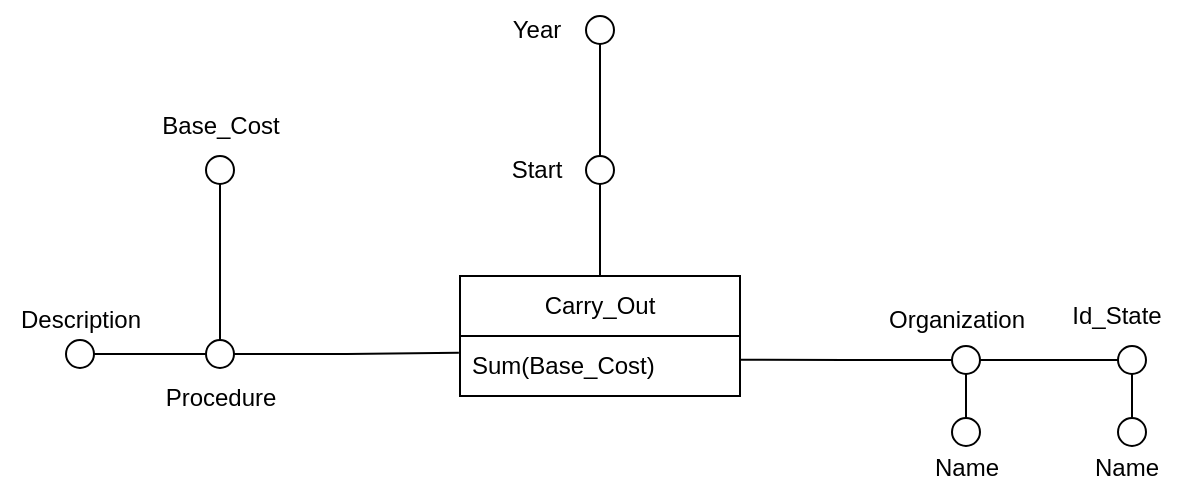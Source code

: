 <mxfile version="27.0.6">
  <diagram name="Pagina-1" id="ZJwcKarRwjYW8yOYxA9C">
    <mxGraphModel dx="946" dy="644" grid="1" gridSize="10" guides="1" tooltips="1" connect="1" arrows="1" fold="1" page="1" pageScale="1" pageWidth="827" pageHeight="1169" math="0" shadow="0">
      <root>
        <mxCell id="0" />
        <mxCell id="1" parent="0" />
        <mxCell id="gDCPPmUZORob874npE3q-1" value="" style="ellipse;whiteSpace=wrap;html=1;aspect=fixed;fillColor=#FFFFFF;" vertex="1" parent="1">
          <mxGeometry x="173" y="552" width="14" height="14" as="geometry" />
        </mxCell>
        <mxCell id="gDCPPmUZORob874npE3q-2" value="Procedure" style="text;html=1;align=center;verticalAlign=middle;resizable=0;points=[];autosize=1;strokeColor=none;fillColor=none;" vertex="1" parent="1">
          <mxGeometry x="140" y="566" width="80" height="30" as="geometry" />
        </mxCell>
        <mxCell id="gDCPPmUZORob874npE3q-3" style="edgeStyle=orthogonalEdgeStyle;rounded=0;orthogonalLoop=1;jettySize=auto;html=1;entryX=0;entryY=0.5;entryDx=0;entryDy=0;endArrow=none;startFill=0;" edge="1" parent="1" source="gDCPPmUZORob874npE3q-4" target="gDCPPmUZORob874npE3q-1">
          <mxGeometry relative="1" as="geometry" />
        </mxCell>
        <mxCell id="gDCPPmUZORob874npE3q-4" value="" style="ellipse;whiteSpace=wrap;html=1;aspect=fixed;fillColor=#FFFFFF;" vertex="1" parent="1">
          <mxGeometry x="103" y="552" width="14" height="14" as="geometry" />
        </mxCell>
        <mxCell id="gDCPPmUZORob874npE3q-5" value="Description" style="text;html=1;align=center;verticalAlign=middle;resizable=0;points=[];autosize=1;strokeColor=none;fillColor=none;" vertex="1" parent="1">
          <mxGeometry x="70" y="527" width="80" height="30" as="geometry" />
        </mxCell>
        <mxCell id="gDCPPmUZORob874npE3q-6" style="edgeStyle=orthogonalEdgeStyle;rounded=0;orthogonalLoop=1;jettySize=auto;html=1;exitX=1;exitY=0.5;exitDx=0;exitDy=0;entryX=0;entryY=0.5;entryDx=0;entryDy=0;endArrow=none;startFill=0;endFill=1;" edge="1" parent="1" source="gDCPPmUZORob874npE3q-7" target="gDCPPmUZORob874npE3q-10">
          <mxGeometry relative="1" as="geometry" />
        </mxCell>
        <mxCell id="gDCPPmUZORob874npE3q-7" value="" style="ellipse;whiteSpace=wrap;html=1;aspect=fixed;fillColor=#FFFFFF;" vertex="1" parent="1">
          <mxGeometry x="546" y="555" width="14" height="14" as="geometry" />
        </mxCell>
        <mxCell id="gDCPPmUZORob874npE3q-8" value="Organization" style="text;html=1;align=center;verticalAlign=middle;resizable=0;points=[];autosize=1;strokeColor=none;fillColor=none;" vertex="1" parent="1">
          <mxGeometry x="503" y="527" width="90" height="30" as="geometry" />
        </mxCell>
        <mxCell id="gDCPPmUZORob874npE3q-10" value="" style="ellipse;whiteSpace=wrap;html=1;aspect=fixed;fillColor=#FFFFFF;" vertex="1" parent="1">
          <mxGeometry x="629" y="555" width="14" height="14" as="geometry" />
        </mxCell>
        <mxCell id="gDCPPmUZORob874npE3q-11" value="" style="edgeStyle=orthogonalEdgeStyle;rounded=0;orthogonalLoop=1;jettySize=auto;html=1;endArrow=none;startFill=0;" edge="1" parent="1" source="gDCPPmUZORob874npE3q-12" target="gDCPPmUZORob874npE3q-7">
          <mxGeometry relative="1" as="geometry" />
        </mxCell>
        <mxCell id="gDCPPmUZORob874npE3q-12" value="" style="ellipse;whiteSpace=wrap;html=1;aspect=fixed;fillColor=#FFFFFF;" vertex="1" parent="1">
          <mxGeometry x="546" y="591" width="14" height="14" as="geometry" />
        </mxCell>
        <mxCell id="gDCPPmUZORob874npE3q-13" value="Name" style="text;html=1;align=center;verticalAlign=middle;resizable=0;points=[];autosize=1;strokeColor=none;fillColor=none;" vertex="1" parent="1">
          <mxGeometry x="523" y="601" width="60" height="30" as="geometry" />
        </mxCell>
        <mxCell id="gDCPPmUZORob874npE3q-15" style="edgeStyle=orthogonalEdgeStyle;rounded=0;orthogonalLoop=1;jettySize=auto;html=1;entryX=0.5;entryY=1;entryDx=0;entryDy=0;endArrow=none;startFill=0;" edge="1" parent="1" source="gDCPPmUZORob874npE3q-16" target="gDCPPmUZORob874npE3q-10">
          <mxGeometry relative="1" as="geometry" />
        </mxCell>
        <mxCell id="gDCPPmUZORob874npE3q-16" value="" style="ellipse;whiteSpace=wrap;html=1;aspect=fixed;fillColor=#FFFFFF;" vertex="1" parent="1">
          <mxGeometry x="629" y="591" width="14" height="14" as="geometry" />
        </mxCell>
        <mxCell id="gDCPPmUZORob874npE3q-17" value="Name" style="text;html=1;align=center;verticalAlign=middle;resizable=0;points=[];autosize=1;strokeColor=none;fillColor=none;" vertex="1" parent="1">
          <mxGeometry x="603" y="601" width="60" height="30" as="geometry" />
        </mxCell>
        <mxCell id="gDCPPmUZORob874npE3q-26" value="Id_State" style="text;html=1;align=center;verticalAlign=middle;resizable=0;points=[];autosize=1;strokeColor=none;fillColor=none;" vertex="1" parent="1">
          <mxGeometry x="593" y="525" width="70" height="30" as="geometry" />
        </mxCell>
        <mxCell id="gDCPPmUZORob874npE3q-29" style="edgeStyle=orthogonalEdgeStyle;rounded=0;orthogonalLoop=1;jettySize=auto;html=1;exitX=0.5;exitY=1;exitDx=0;exitDy=0;entryX=0.5;entryY=0;entryDx=0;entryDy=0;endArrow=none;startFill=0;" edge="1" parent="1" source="gDCPPmUZORob874npE3q-30" target="gDCPPmUZORob874npE3q-1">
          <mxGeometry relative="1" as="geometry" />
        </mxCell>
        <mxCell id="gDCPPmUZORob874npE3q-30" value="" style="ellipse;whiteSpace=wrap;html=1;aspect=fixed;fillColor=#FFFFFF;" vertex="1" parent="1">
          <mxGeometry x="173" y="460" width="14" height="14" as="geometry" />
        </mxCell>
        <mxCell id="gDCPPmUZORob874npE3q-31" value="Base_Cost" style="text;html=1;align=center;verticalAlign=middle;resizable=0;points=[];autosize=1;strokeColor=none;fillColor=none;" vertex="1" parent="1">
          <mxGeometry x="140" y="430" width="80" height="30" as="geometry" />
        </mxCell>
        <mxCell id="gDCPPmUZORob874npE3q-32" value="Carry_Out" style="swimlane;fontStyle=0;childLayout=stackLayout;horizontal=1;startSize=30;horizontalStack=0;resizeParent=1;resizeParentMax=0;resizeLast=0;collapsible=1;marginBottom=0;whiteSpace=wrap;html=1;" vertex="1" parent="1">
          <mxGeometry x="300" y="520" width="140" height="60" as="geometry" />
        </mxCell>
        <mxCell id="gDCPPmUZORob874npE3q-33" value="Sum(Base_Cost)" style="text;strokeColor=none;fillColor=none;align=left;verticalAlign=middle;spacingLeft=4;spacingRight=4;overflow=hidden;points=[[0,0.5],[1,0.5]];portConstraint=eastwest;rotatable=0;whiteSpace=wrap;html=1;" vertex="1" parent="gDCPPmUZORob874npE3q-32">
          <mxGeometry y="30" width="140" height="30" as="geometry" />
        </mxCell>
        <mxCell id="gDCPPmUZORob874npE3q-34" style="edgeStyle=orthogonalEdgeStyle;rounded=0;orthogonalLoop=1;jettySize=auto;html=1;exitX=1;exitY=0.5;exitDx=0;exitDy=0;entryX=-0.004;entryY=0.28;entryDx=0;entryDy=0;entryPerimeter=0;endArrow=none;startFill=0;" edge="1" parent="1" source="gDCPPmUZORob874npE3q-1" target="gDCPPmUZORob874npE3q-33">
          <mxGeometry relative="1" as="geometry" />
        </mxCell>
        <mxCell id="gDCPPmUZORob874npE3q-35" style="edgeStyle=orthogonalEdgeStyle;rounded=0;orthogonalLoop=1;jettySize=auto;html=1;exitX=0;exitY=0.5;exitDx=0;exitDy=0;entryX=0.999;entryY=0.395;entryDx=0;entryDy=0;entryPerimeter=0;endArrow=none;startFill=0;" edge="1" parent="1" source="gDCPPmUZORob874npE3q-7" target="gDCPPmUZORob874npE3q-33">
          <mxGeometry relative="1" as="geometry" />
        </mxCell>
        <mxCell id="gDCPPmUZORob874npE3q-43" style="edgeStyle=orthogonalEdgeStyle;rounded=0;orthogonalLoop=1;jettySize=auto;html=1;entryX=0.5;entryY=0;entryDx=0;entryDy=0;endArrow=none;startFill=0;" edge="1" parent="1" source="gDCPPmUZORob874npE3q-37" target="gDCPPmUZORob874npE3q-32">
          <mxGeometry relative="1" as="geometry" />
        </mxCell>
        <mxCell id="gDCPPmUZORob874npE3q-37" value="" style="ellipse;whiteSpace=wrap;html=1;aspect=fixed;fillColor=#FFFFFF;" vertex="1" parent="1">
          <mxGeometry x="363" y="460" width="14" height="14" as="geometry" />
        </mxCell>
        <mxCell id="gDCPPmUZORob874npE3q-44" style="edgeStyle=orthogonalEdgeStyle;rounded=0;orthogonalLoop=1;jettySize=auto;html=1;entryX=0.5;entryY=0;entryDx=0;entryDy=0;endArrow=none;startFill=0;" edge="1" parent="1" source="gDCPPmUZORob874npE3q-38" target="gDCPPmUZORob874npE3q-37">
          <mxGeometry relative="1" as="geometry" />
        </mxCell>
        <mxCell id="gDCPPmUZORob874npE3q-38" value="" style="ellipse;whiteSpace=wrap;html=1;aspect=fixed;fillColor=#FFFFFF;" vertex="1" parent="1">
          <mxGeometry x="363" y="390" width="14" height="14" as="geometry" />
        </mxCell>
        <mxCell id="gDCPPmUZORob874npE3q-45" value="Start" style="text;html=1;align=center;verticalAlign=middle;resizable=0;points=[];autosize=1;strokeColor=none;fillColor=none;" vertex="1" parent="1">
          <mxGeometry x="313" y="452" width="50" height="30" as="geometry" />
        </mxCell>
        <mxCell id="gDCPPmUZORob874npE3q-46" value="Year" style="text;html=1;align=center;verticalAlign=middle;resizable=0;points=[];autosize=1;strokeColor=none;fillColor=none;" vertex="1" parent="1">
          <mxGeometry x="313" y="382" width="50" height="30" as="geometry" />
        </mxCell>
      </root>
    </mxGraphModel>
  </diagram>
</mxfile>

